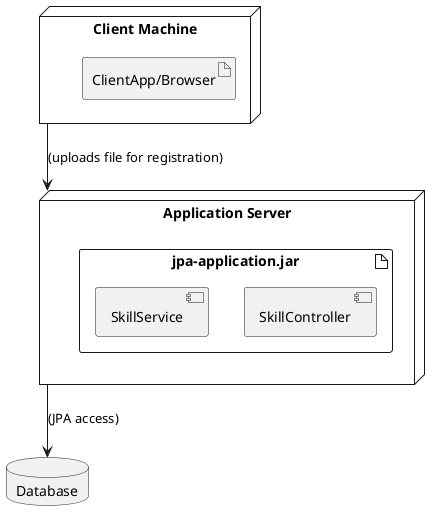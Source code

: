 @startuml
node "Application Server" {
  artifact "jpa-application.jar" {
    component SkillController
    component SkillService
  }
}
database "Database" {
  ' Represents the underlying database for skill mappings
}
"Application Server" --> "Database" : (JPA access)

node "Client Machine" {
  artifact "ClientApp/Browser"
}
"Client Machine" --> "Application Server" : (uploads file for registration)
@enduml

